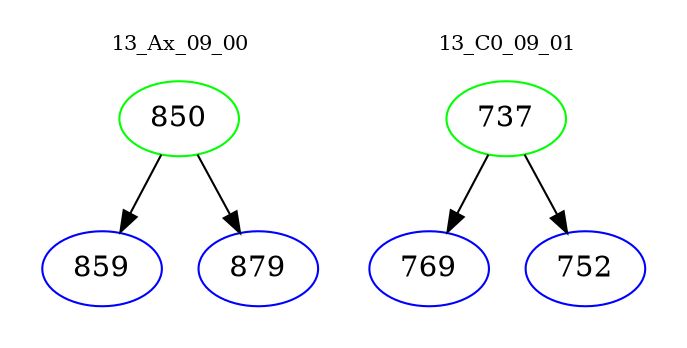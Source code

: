 digraph{
subgraph cluster_0 {
color = white
label = "13_Ax_09_00";
fontsize=10;
T0_850 [label="850", color="green"]
T0_850 -> T0_859 [color="black"]
T0_859 [label="859", color="blue"]
T0_850 -> T0_879 [color="black"]
T0_879 [label="879", color="blue"]
}
subgraph cluster_1 {
color = white
label = "13_C0_09_01";
fontsize=10;
T1_737 [label="737", color="green"]
T1_737 -> T1_769 [color="black"]
T1_769 [label="769", color="blue"]
T1_737 -> T1_752 [color="black"]
T1_752 [label="752", color="blue"]
}
}
